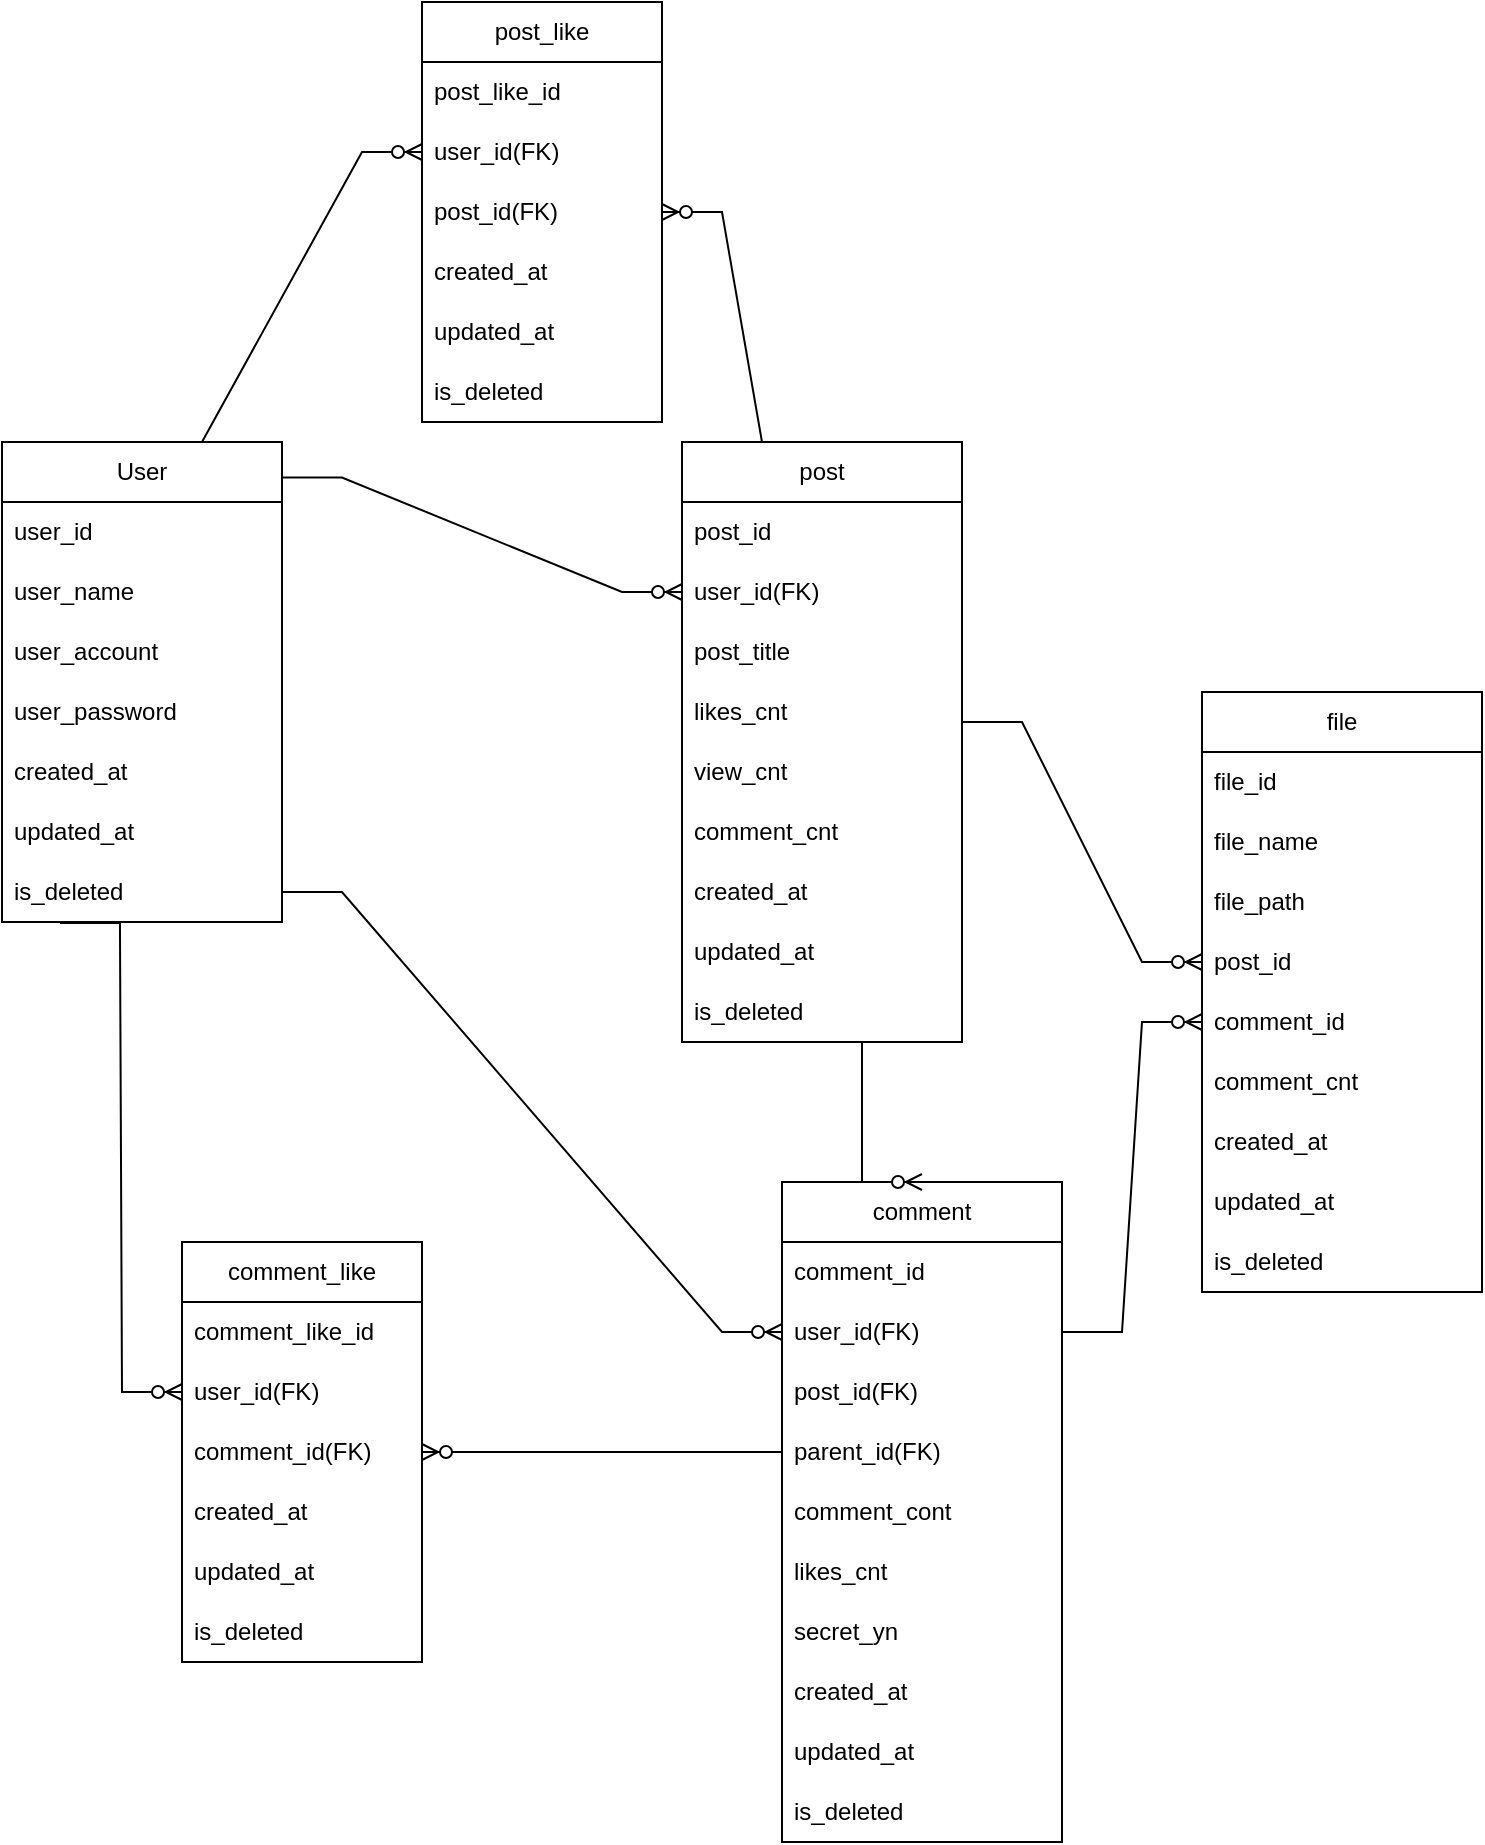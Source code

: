 <mxfile version="27.1.5">
  <diagram name="페이지-1" id="oV876oqFGTkB0m24P0QI">
    <mxGraphModel dx="2145" dy="2110" grid="1" gridSize="10" guides="1" tooltips="1" connect="1" arrows="1" fold="1" page="1" pageScale="1" pageWidth="827" pageHeight="1169" math="0" shadow="0">
      <root>
        <mxCell id="0" />
        <mxCell id="1" parent="0" />
        <mxCell id="vqc1sY70ZHmRKA6yE11s-2" value="User" style="swimlane;fontStyle=0;childLayout=stackLayout;horizontal=1;startSize=30;horizontalStack=0;resizeParent=1;resizeParentMax=0;resizeLast=0;collapsible=1;marginBottom=0;whiteSpace=wrap;html=1;" parent="1" vertex="1">
          <mxGeometry x="20" y="160" width="140" height="240" as="geometry">
            <mxRectangle x="80" y="180" width="70" height="30" as="alternateBounds" />
          </mxGeometry>
        </mxCell>
        <mxCell id="vqc1sY70ZHmRKA6yE11s-3" value="user_id" style="text;strokeColor=none;fillColor=none;align=left;verticalAlign=middle;spacingLeft=4;spacingRight=4;overflow=hidden;points=[[0,0.5],[1,0.5]];portConstraint=eastwest;rotatable=0;whiteSpace=wrap;html=1;" parent="vqc1sY70ZHmRKA6yE11s-2" vertex="1">
          <mxGeometry y="30" width="140" height="30" as="geometry" />
        </mxCell>
        <mxCell id="vqc1sY70ZHmRKA6yE11s-4" value="user_name" style="text;strokeColor=none;fillColor=none;align=left;verticalAlign=middle;spacingLeft=4;spacingRight=4;overflow=hidden;points=[[0,0.5],[1,0.5]];portConstraint=eastwest;rotatable=0;whiteSpace=wrap;html=1;" parent="vqc1sY70ZHmRKA6yE11s-2" vertex="1">
          <mxGeometry y="60" width="140" height="30" as="geometry" />
        </mxCell>
        <mxCell id="vqc1sY70ZHmRKA6yE11s-18" value="user_account" style="text;strokeColor=none;fillColor=none;align=left;verticalAlign=middle;spacingLeft=4;spacingRight=4;overflow=hidden;points=[[0,0.5],[1,0.5]];portConstraint=eastwest;rotatable=0;whiteSpace=wrap;html=1;" parent="vqc1sY70ZHmRKA6yE11s-2" vertex="1">
          <mxGeometry y="90" width="140" height="30" as="geometry" />
        </mxCell>
        <mxCell id="vqc1sY70ZHmRKA6yE11s-19" value="user_password" style="text;strokeColor=none;fillColor=none;align=left;verticalAlign=middle;spacingLeft=4;spacingRight=4;overflow=hidden;points=[[0,0.5],[1,0.5]];portConstraint=eastwest;rotatable=0;whiteSpace=wrap;html=1;" parent="vqc1sY70ZHmRKA6yE11s-2" vertex="1">
          <mxGeometry y="120" width="140" height="30" as="geometry" />
        </mxCell>
        <mxCell id="vqc1sY70ZHmRKA6yE11s-20" value="created_at" style="text;strokeColor=none;fillColor=none;align=left;verticalAlign=middle;spacingLeft=4;spacingRight=4;overflow=hidden;points=[[0,0.5],[1,0.5]];portConstraint=eastwest;rotatable=0;whiteSpace=wrap;html=1;" parent="vqc1sY70ZHmRKA6yE11s-2" vertex="1">
          <mxGeometry y="150" width="140" height="30" as="geometry" />
        </mxCell>
        <mxCell id="vqc1sY70ZHmRKA6yE11s-21" value="updated_at" style="text;strokeColor=none;fillColor=none;align=left;verticalAlign=middle;spacingLeft=4;spacingRight=4;overflow=hidden;points=[[0,0.5],[1,0.5]];portConstraint=eastwest;rotatable=0;whiteSpace=wrap;html=1;" parent="vqc1sY70ZHmRKA6yE11s-2" vertex="1">
          <mxGeometry y="180" width="140" height="30" as="geometry" />
        </mxCell>
        <mxCell id="vqc1sY70ZHmRKA6yE11s-22" value="is_deleted" style="text;strokeColor=none;fillColor=none;align=left;verticalAlign=middle;spacingLeft=4;spacingRight=4;overflow=hidden;points=[[0,0.5],[1,0.5]];portConstraint=eastwest;rotatable=0;whiteSpace=wrap;html=1;" parent="vqc1sY70ZHmRKA6yE11s-2" vertex="1">
          <mxGeometry y="210" width="140" height="30" as="geometry" />
        </mxCell>
        <mxCell id="vqc1sY70ZHmRKA6yE11s-23" value="post" style="swimlane;fontStyle=0;childLayout=stackLayout;horizontal=1;startSize=30;horizontalStack=0;resizeParent=1;resizeParentMax=0;resizeLast=0;collapsible=1;marginBottom=0;whiteSpace=wrap;html=1;" parent="1" vertex="1">
          <mxGeometry x="360" y="160" width="140" height="300" as="geometry">
            <mxRectangle x="80" y="180" width="70" height="30" as="alternateBounds" />
          </mxGeometry>
        </mxCell>
        <mxCell id="vqc1sY70ZHmRKA6yE11s-24" value="post_id" style="text;strokeColor=none;fillColor=none;align=left;verticalAlign=middle;spacingLeft=4;spacingRight=4;overflow=hidden;points=[[0,0.5],[1,0.5]];portConstraint=eastwest;rotatable=0;whiteSpace=wrap;html=1;" parent="vqc1sY70ZHmRKA6yE11s-23" vertex="1">
          <mxGeometry y="30" width="140" height="30" as="geometry" />
        </mxCell>
        <mxCell id="vqc1sY70ZHmRKA6yE11s-41" value="user_id(FK)" style="text;strokeColor=none;fillColor=none;align=left;verticalAlign=middle;spacingLeft=4;spacingRight=4;overflow=hidden;points=[[0,0.5],[1,0.5]];portConstraint=eastwest;rotatable=0;whiteSpace=wrap;html=1;" parent="vqc1sY70ZHmRKA6yE11s-23" vertex="1">
          <mxGeometry y="60" width="140" height="30" as="geometry" />
        </mxCell>
        <mxCell id="vqc1sY70ZHmRKA6yE11s-25" value="post_title" style="text;strokeColor=none;fillColor=none;align=left;verticalAlign=middle;spacingLeft=4;spacingRight=4;overflow=hidden;points=[[0,0.5],[1,0.5]];portConstraint=eastwest;rotatable=0;whiteSpace=wrap;html=1;" parent="vqc1sY70ZHmRKA6yE11s-23" vertex="1">
          <mxGeometry y="90" width="140" height="30" as="geometry" />
        </mxCell>
        <mxCell id="vqc1sY70ZHmRKA6yE11s-26" value="likes_cnt" style="text;strokeColor=none;fillColor=none;align=left;verticalAlign=middle;spacingLeft=4;spacingRight=4;overflow=hidden;points=[[0,0.5],[1,0.5]];portConstraint=eastwest;rotatable=0;whiteSpace=wrap;html=1;" parent="vqc1sY70ZHmRKA6yE11s-23" vertex="1">
          <mxGeometry y="120" width="140" height="30" as="geometry" />
        </mxCell>
        <mxCell id="vqc1sY70ZHmRKA6yE11s-27" value="view_cnt" style="text;strokeColor=none;fillColor=none;align=left;verticalAlign=middle;spacingLeft=4;spacingRight=4;overflow=hidden;points=[[0,0.5],[1,0.5]];portConstraint=eastwest;rotatable=0;whiteSpace=wrap;html=1;" parent="vqc1sY70ZHmRKA6yE11s-23" vertex="1">
          <mxGeometry y="150" width="140" height="30" as="geometry" />
        </mxCell>
        <mxCell id="vqc1sY70ZHmRKA6yE11s-28" value="comment_cnt" style="text;strokeColor=none;fillColor=none;align=left;verticalAlign=middle;spacingLeft=4;spacingRight=4;overflow=hidden;points=[[0,0.5],[1,0.5]];portConstraint=eastwest;rotatable=0;whiteSpace=wrap;html=1;" parent="vqc1sY70ZHmRKA6yE11s-23" vertex="1">
          <mxGeometry y="180" width="140" height="30" as="geometry" />
        </mxCell>
        <mxCell id="vqc1sY70ZHmRKA6yE11s-29" value="created_at" style="text;strokeColor=none;fillColor=none;align=left;verticalAlign=middle;spacingLeft=4;spacingRight=4;overflow=hidden;points=[[0,0.5],[1,0.5]];portConstraint=eastwest;rotatable=0;whiteSpace=wrap;html=1;" parent="vqc1sY70ZHmRKA6yE11s-23" vertex="1">
          <mxGeometry y="210" width="140" height="30" as="geometry" />
        </mxCell>
        <mxCell id="vqc1sY70ZHmRKA6yE11s-31" value="updated_at" style="text;strokeColor=none;fillColor=none;align=left;verticalAlign=middle;spacingLeft=4;spacingRight=4;overflow=hidden;points=[[0,0.5],[1,0.5]];portConstraint=eastwest;rotatable=0;whiteSpace=wrap;html=1;" parent="vqc1sY70ZHmRKA6yE11s-23" vertex="1">
          <mxGeometry y="240" width="140" height="30" as="geometry" />
        </mxCell>
        <mxCell id="vqc1sY70ZHmRKA6yE11s-30" value="is_deleted" style="text;strokeColor=none;fillColor=none;align=left;verticalAlign=middle;spacingLeft=4;spacingRight=4;overflow=hidden;points=[[0,0.5],[1,0.5]];portConstraint=eastwest;rotatable=0;whiteSpace=wrap;html=1;" parent="vqc1sY70ZHmRKA6yE11s-23" vertex="1">
          <mxGeometry y="270" width="140" height="30" as="geometry" />
        </mxCell>
        <mxCell id="vqc1sY70ZHmRKA6yE11s-32" value="comment" style="swimlane;fontStyle=0;childLayout=stackLayout;horizontal=1;startSize=30;horizontalStack=0;resizeParent=1;resizeParentMax=0;resizeLast=0;collapsible=1;marginBottom=0;whiteSpace=wrap;html=1;" parent="1" vertex="1">
          <mxGeometry x="410" y="530" width="140" height="330" as="geometry">
            <mxRectangle x="80" y="180" width="70" height="30" as="alternateBounds" />
          </mxGeometry>
        </mxCell>
        <mxCell id="vqc1sY70ZHmRKA6yE11s-33" value="comment_id" style="text;strokeColor=none;fillColor=none;align=left;verticalAlign=middle;spacingLeft=4;spacingRight=4;overflow=hidden;points=[[0,0.5],[1,0.5]];portConstraint=eastwest;rotatable=0;whiteSpace=wrap;html=1;" parent="vqc1sY70ZHmRKA6yE11s-32" vertex="1">
          <mxGeometry y="30" width="140" height="30" as="geometry" />
        </mxCell>
        <mxCell id="vqc1sY70ZHmRKA6yE11s-42" value="user_id(FK)" style="text;strokeColor=none;fillColor=none;align=left;verticalAlign=middle;spacingLeft=4;spacingRight=4;overflow=hidden;points=[[0,0.5],[1,0.5]];portConstraint=eastwest;rotatable=0;whiteSpace=wrap;html=1;" parent="vqc1sY70ZHmRKA6yE11s-32" vertex="1">
          <mxGeometry y="60" width="140" height="30" as="geometry" />
        </mxCell>
        <mxCell id="vqc1sY70ZHmRKA6yE11s-43" value="post_id(FK)" style="text;strokeColor=none;fillColor=none;align=left;verticalAlign=middle;spacingLeft=4;spacingRight=4;overflow=hidden;points=[[0,0.5],[1,0.5]];portConstraint=eastwest;rotatable=0;whiteSpace=wrap;html=1;" parent="vqc1sY70ZHmRKA6yE11s-32" vertex="1">
          <mxGeometry y="90" width="140" height="30" as="geometry" />
        </mxCell>
        <mxCell id="vqc1sY70ZHmRKA6yE11s-44" value="parent_id(FK)" style="text;strokeColor=none;fillColor=none;align=left;verticalAlign=middle;spacingLeft=4;spacingRight=4;overflow=hidden;points=[[0,0.5],[1,0.5]];portConstraint=eastwest;rotatable=0;whiteSpace=wrap;html=1;" parent="vqc1sY70ZHmRKA6yE11s-32" vertex="1">
          <mxGeometry y="120" width="140" height="30" as="geometry" />
        </mxCell>
        <mxCell id="vqc1sY70ZHmRKA6yE11s-34" value="comment_cont" style="text;strokeColor=none;fillColor=none;align=left;verticalAlign=middle;spacingLeft=4;spacingRight=4;overflow=hidden;points=[[0,0.5],[1,0.5]];portConstraint=eastwest;rotatable=0;whiteSpace=wrap;html=1;" parent="vqc1sY70ZHmRKA6yE11s-32" vertex="1">
          <mxGeometry y="150" width="140" height="30" as="geometry" />
        </mxCell>
        <mxCell id="vqc1sY70ZHmRKA6yE11s-35" value="likes_cnt" style="text;strokeColor=none;fillColor=none;align=left;verticalAlign=middle;spacingLeft=4;spacingRight=4;overflow=hidden;points=[[0,0.5],[1,0.5]];portConstraint=eastwest;rotatable=0;whiteSpace=wrap;html=1;" parent="vqc1sY70ZHmRKA6yE11s-32" vertex="1">
          <mxGeometry y="180" width="140" height="30" as="geometry" />
        </mxCell>
        <mxCell id="vqc1sY70ZHmRKA6yE11s-37" value="secret_yn" style="text;strokeColor=none;fillColor=none;align=left;verticalAlign=middle;spacingLeft=4;spacingRight=4;overflow=hidden;points=[[0,0.5],[1,0.5]];portConstraint=eastwest;rotatable=0;whiteSpace=wrap;html=1;" parent="vqc1sY70ZHmRKA6yE11s-32" vertex="1">
          <mxGeometry y="210" width="140" height="30" as="geometry" />
        </mxCell>
        <mxCell id="vqc1sY70ZHmRKA6yE11s-38" value="created_at" style="text;strokeColor=none;fillColor=none;align=left;verticalAlign=middle;spacingLeft=4;spacingRight=4;overflow=hidden;points=[[0,0.5],[1,0.5]];portConstraint=eastwest;rotatable=0;whiteSpace=wrap;html=1;" parent="vqc1sY70ZHmRKA6yE11s-32" vertex="1">
          <mxGeometry y="240" width="140" height="30" as="geometry" />
        </mxCell>
        <mxCell id="vqc1sY70ZHmRKA6yE11s-39" value="updated_at" style="text;strokeColor=none;fillColor=none;align=left;verticalAlign=middle;spacingLeft=4;spacingRight=4;overflow=hidden;points=[[0,0.5],[1,0.5]];portConstraint=eastwest;rotatable=0;whiteSpace=wrap;html=1;" parent="vqc1sY70ZHmRKA6yE11s-32" vertex="1">
          <mxGeometry y="270" width="140" height="30" as="geometry" />
        </mxCell>
        <mxCell id="vqc1sY70ZHmRKA6yE11s-40" value="is_deleted" style="text;strokeColor=none;fillColor=none;align=left;verticalAlign=middle;spacingLeft=4;spacingRight=4;overflow=hidden;points=[[0,0.5],[1,0.5]];portConstraint=eastwest;rotatable=0;whiteSpace=wrap;html=1;" parent="vqc1sY70ZHmRKA6yE11s-32" vertex="1">
          <mxGeometry y="300" width="140" height="30" as="geometry" />
        </mxCell>
        <mxCell id="vqc1sY70ZHmRKA6yE11s-45" value="file" style="swimlane;fontStyle=0;childLayout=stackLayout;horizontal=1;startSize=30;horizontalStack=0;resizeParent=1;resizeParentMax=0;resizeLast=0;collapsible=1;marginBottom=0;whiteSpace=wrap;html=1;" parent="1" vertex="1">
          <mxGeometry x="620" y="285" width="140" height="300" as="geometry">
            <mxRectangle x="80" y="180" width="70" height="30" as="alternateBounds" />
          </mxGeometry>
        </mxCell>
        <mxCell id="vqc1sY70ZHmRKA6yE11s-46" value="file_id" style="text;strokeColor=none;fillColor=none;align=left;verticalAlign=middle;spacingLeft=4;spacingRight=4;overflow=hidden;points=[[0,0.5],[1,0.5]];portConstraint=eastwest;rotatable=0;whiteSpace=wrap;html=1;" parent="vqc1sY70ZHmRKA6yE11s-45" vertex="1">
          <mxGeometry y="30" width="140" height="30" as="geometry" />
        </mxCell>
        <mxCell id="vqc1sY70ZHmRKA6yE11s-47" value="file_name" style="text;strokeColor=none;fillColor=none;align=left;verticalAlign=middle;spacingLeft=4;spacingRight=4;overflow=hidden;points=[[0,0.5],[1,0.5]];portConstraint=eastwest;rotatable=0;whiteSpace=wrap;html=1;" parent="vqc1sY70ZHmRKA6yE11s-45" vertex="1">
          <mxGeometry y="60" width="140" height="30" as="geometry" />
        </mxCell>
        <mxCell id="vqc1sY70ZHmRKA6yE11s-49" value="file_path" style="text;strokeColor=none;fillColor=none;align=left;verticalAlign=middle;spacingLeft=4;spacingRight=4;overflow=hidden;points=[[0,0.5],[1,0.5]];portConstraint=eastwest;rotatable=0;whiteSpace=wrap;html=1;" parent="vqc1sY70ZHmRKA6yE11s-45" vertex="1">
          <mxGeometry y="90" width="140" height="30" as="geometry" />
        </mxCell>
        <mxCell id="guiimkeXZtamXeGer9NC-1" value="post_id" style="text;strokeColor=none;fillColor=none;align=left;verticalAlign=middle;spacingLeft=4;spacingRight=4;overflow=hidden;points=[[0,0.5],[1,0.5]];portConstraint=eastwest;rotatable=0;whiteSpace=wrap;html=1;" vertex="1" parent="vqc1sY70ZHmRKA6yE11s-45">
          <mxGeometry y="120" width="140" height="30" as="geometry" />
        </mxCell>
        <mxCell id="guiimkeXZtamXeGer9NC-2" value="comment_id" style="text;strokeColor=none;fillColor=none;align=left;verticalAlign=middle;spacingLeft=4;spacingRight=4;overflow=hidden;points=[[0,0.5],[1,0.5]];portConstraint=eastwest;rotatable=0;whiteSpace=wrap;html=1;" vertex="1" parent="vqc1sY70ZHmRKA6yE11s-45">
          <mxGeometry y="150" width="140" height="30" as="geometry" />
        </mxCell>
        <mxCell id="vqc1sY70ZHmRKA6yE11s-51" value="comment_cnt" style="text;strokeColor=none;fillColor=none;align=left;verticalAlign=middle;spacingLeft=4;spacingRight=4;overflow=hidden;points=[[0,0.5],[1,0.5]];portConstraint=eastwest;rotatable=0;whiteSpace=wrap;html=1;" parent="vqc1sY70ZHmRKA6yE11s-45" vertex="1">
          <mxGeometry y="180" width="140" height="30" as="geometry" />
        </mxCell>
        <mxCell id="vqc1sY70ZHmRKA6yE11s-52" value="created_at" style="text;strokeColor=none;fillColor=none;align=left;verticalAlign=middle;spacingLeft=4;spacingRight=4;overflow=hidden;points=[[0,0.5],[1,0.5]];portConstraint=eastwest;rotatable=0;whiteSpace=wrap;html=1;" parent="vqc1sY70ZHmRKA6yE11s-45" vertex="1">
          <mxGeometry y="210" width="140" height="30" as="geometry" />
        </mxCell>
        <mxCell id="vqc1sY70ZHmRKA6yE11s-53" value="updated_at" style="text;strokeColor=none;fillColor=none;align=left;verticalAlign=middle;spacingLeft=4;spacingRight=4;overflow=hidden;points=[[0,0.5],[1,0.5]];portConstraint=eastwest;rotatable=0;whiteSpace=wrap;html=1;" parent="vqc1sY70ZHmRKA6yE11s-45" vertex="1">
          <mxGeometry y="240" width="140" height="30" as="geometry" />
        </mxCell>
        <mxCell id="vqc1sY70ZHmRKA6yE11s-54" value="is_deleted" style="text;strokeColor=none;fillColor=none;align=left;verticalAlign=middle;spacingLeft=4;spacingRight=4;overflow=hidden;points=[[0,0.5],[1,0.5]];portConstraint=eastwest;rotatable=0;whiteSpace=wrap;html=1;" parent="vqc1sY70ZHmRKA6yE11s-45" vertex="1">
          <mxGeometry y="270" width="140" height="30" as="geometry" />
        </mxCell>
        <mxCell id="guiimkeXZtamXeGer9NC-16" value="" style="edgeStyle=entityRelationEdgeStyle;fontSize=12;html=1;endArrow=ERzeroToMany;endFill=1;rounded=0;exitX=1;exitY=0.074;exitDx=0;exitDy=0;exitPerimeter=0;entryX=0;entryY=0.5;entryDx=0;entryDy=0;" edge="1" parent="1" source="vqc1sY70ZHmRKA6yE11s-2" target="vqc1sY70ZHmRKA6yE11s-41">
          <mxGeometry width="100" height="100" relative="1" as="geometry">
            <mxPoint x="290" y="130" as="sourcePoint" />
            <mxPoint x="390" y="30" as="targetPoint" />
          </mxGeometry>
        </mxCell>
        <mxCell id="guiimkeXZtamXeGer9NC-18" value="" style="edgeStyle=entityRelationEdgeStyle;fontSize=12;html=1;endArrow=ERzeroToMany;endFill=1;rounded=0;entryX=0;entryY=0.5;entryDx=0;entryDy=0;" edge="1" parent="1" source="vqc1sY70ZHmRKA6yE11s-22" target="vqc1sY70ZHmRKA6yE11s-42">
          <mxGeometry width="100" height="100" relative="1" as="geometry">
            <mxPoint x="130" y="430" as="sourcePoint" />
            <mxPoint x="250" y="532" as="targetPoint" />
          </mxGeometry>
        </mxCell>
        <mxCell id="guiimkeXZtamXeGer9NC-19" value="" style="edgeStyle=entityRelationEdgeStyle;fontSize=12;html=1;endArrow=ERzeroToMany;endFill=1;rounded=0;exitX=1;exitY=0.074;exitDx=0;exitDy=0;exitPerimeter=0;entryX=0;entryY=0.5;entryDx=0;entryDy=0;" edge="1" parent="1" target="guiimkeXZtamXeGer9NC-1">
          <mxGeometry width="100" height="100" relative="1" as="geometry">
            <mxPoint x="500" y="300" as="sourcePoint" />
            <mxPoint x="620" y="402" as="targetPoint" />
          </mxGeometry>
        </mxCell>
        <mxCell id="guiimkeXZtamXeGer9NC-20" value="" style="edgeStyle=entityRelationEdgeStyle;fontSize=12;html=1;endArrow=ERzeroToMany;endFill=1;rounded=0;exitX=1;exitY=0.5;exitDx=0;exitDy=0;entryX=0;entryY=0.5;entryDx=0;entryDy=0;" edge="1" parent="1" source="vqc1sY70ZHmRKA6yE11s-42" target="guiimkeXZtamXeGer9NC-2">
          <mxGeometry width="100" height="100" relative="1" as="geometry">
            <mxPoint x="550" y="360" as="sourcePoint" />
            <mxPoint x="670" y="462" as="targetPoint" />
          </mxGeometry>
        </mxCell>
        <mxCell id="guiimkeXZtamXeGer9NC-25" value="" style="edgeStyle=entityRelationEdgeStyle;fontSize=12;html=1;endArrow=ERzeroToMany;endFill=1;rounded=0;exitX=1;exitY=0.074;exitDx=0;exitDy=0;exitPerimeter=0;entryX=0.5;entryY=0;entryDx=0;entryDy=0;" edge="1" parent="1" target="vqc1sY70ZHmRKA6yE11s-32">
          <mxGeometry width="100" height="100" relative="1" as="geometry">
            <mxPoint x="420" y="460" as="sourcePoint" />
            <mxPoint x="540" y="580" as="targetPoint" />
          </mxGeometry>
        </mxCell>
        <mxCell id="guiimkeXZtamXeGer9NC-26" value="post_like" style="swimlane;fontStyle=0;childLayout=stackLayout;horizontal=1;startSize=30;horizontalStack=0;resizeParent=1;resizeParentMax=0;resizeLast=0;collapsible=1;marginBottom=0;whiteSpace=wrap;html=1;" vertex="1" parent="1">
          <mxGeometry x="230" y="-60" width="120" height="210" as="geometry">
            <mxRectangle x="80" y="180" width="70" height="30" as="alternateBounds" />
          </mxGeometry>
        </mxCell>
        <mxCell id="guiimkeXZtamXeGer9NC-27" value="post_like_id" style="text;strokeColor=none;fillColor=none;align=left;verticalAlign=middle;spacingLeft=4;spacingRight=4;overflow=hidden;points=[[0,0.5],[1,0.5]];portConstraint=eastwest;rotatable=0;whiteSpace=wrap;html=1;" vertex="1" parent="guiimkeXZtamXeGer9NC-26">
          <mxGeometry y="30" width="120" height="30" as="geometry" />
        </mxCell>
        <mxCell id="guiimkeXZtamXeGer9NC-28" value="user_id(FK)" style="text;strokeColor=none;fillColor=none;align=left;verticalAlign=middle;spacingLeft=4;spacingRight=4;overflow=hidden;points=[[0,0.5],[1,0.5]];portConstraint=eastwest;rotatable=0;whiteSpace=wrap;html=1;" vertex="1" parent="guiimkeXZtamXeGer9NC-26">
          <mxGeometry y="60" width="120" height="30" as="geometry" />
        </mxCell>
        <mxCell id="guiimkeXZtamXeGer9NC-29" value="post_id(FK)" style="text;strokeColor=none;fillColor=none;align=left;verticalAlign=middle;spacingLeft=4;spacingRight=4;overflow=hidden;points=[[0,0.5],[1,0.5]];portConstraint=eastwest;rotatable=0;whiteSpace=wrap;html=1;" vertex="1" parent="guiimkeXZtamXeGer9NC-26">
          <mxGeometry y="90" width="120" height="30" as="geometry" />
        </mxCell>
        <mxCell id="guiimkeXZtamXeGer9NC-31" value="created_at" style="text;strokeColor=none;fillColor=none;align=left;verticalAlign=middle;spacingLeft=4;spacingRight=4;overflow=hidden;points=[[0,0.5],[1,0.5]];portConstraint=eastwest;rotatable=0;whiteSpace=wrap;html=1;" vertex="1" parent="guiimkeXZtamXeGer9NC-26">
          <mxGeometry y="120" width="120" height="30" as="geometry" />
        </mxCell>
        <mxCell id="guiimkeXZtamXeGer9NC-32" value="updated_at" style="text;strokeColor=none;fillColor=none;align=left;verticalAlign=middle;spacingLeft=4;spacingRight=4;overflow=hidden;points=[[0,0.5],[1,0.5]];portConstraint=eastwest;rotatable=0;whiteSpace=wrap;html=1;" vertex="1" parent="guiimkeXZtamXeGer9NC-26">
          <mxGeometry y="150" width="120" height="30" as="geometry" />
        </mxCell>
        <mxCell id="guiimkeXZtamXeGer9NC-33" value="is_deleted" style="text;strokeColor=none;fillColor=none;align=left;verticalAlign=middle;spacingLeft=4;spacingRight=4;overflow=hidden;points=[[0,0.5],[1,0.5]];portConstraint=eastwest;rotatable=0;whiteSpace=wrap;html=1;" vertex="1" parent="guiimkeXZtamXeGer9NC-26">
          <mxGeometry y="180" width="120" height="30" as="geometry" />
        </mxCell>
        <mxCell id="guiimkeXZtamXeGer9NC-43" value="" style="edgeStyle=entityRelationEdgeStyle;fontSize=12;html=1;endArrow=ERzeroToMany;endFill=1;rounded=0;exitX=0.5;exitY=0;exitDx=0;exitDy=0;entryX=0;entryY=0.5;entryDx=0;entryDy=0;" edge="1" parent="1" source="vqc1sY70ZHmRKA6yE11s-2" target="guiimkeXZtamXeGer9NC-28">
          <mxGeometry width="100" height="100" relative="1" as="geometry">
            <mxPoint x="140" y="80" as="sourcePoint" />
            <mxPoint x="240" y="-20" as="targetPoint" />
          </mxGeometry>
        </mxCell>
        <mxCell id="guiimkeXZtamXeGer9NC-45" value="" style="edgeStyle=entityRelationEdgeStyle;fontSize=12;html=1;endArrow=ERzeroToMany;endFill=1;rounded=0;exitX=0.5;exitY=0;exitDx=0;exitDy=0;entryX=1;entryY=0.5;entryDx=0;entryDy=0;" edge="1" parent="1" source="vqc1sY70ZHmRKA6yE11s-23" target="guiimkeXZtamXeGer9NC-29">
          <mxGeometry width="100" height="100" relative="1" as="geometry">
            <mxPoint x="200" y="240" as="sourcePoint" />
            <mxPoint x="270" y="60" as="targetPoint" />
          </mxGeometry>
        </mxCell>
        <mxCell id="guiimkeXZtamXeGer9NC-46" value="comment_like" style="swimlane;fontStyle=0;childLayout=stackLayout;horizontal=1;startSize=30;horizontalStack=0;resizeParent=1;resizeParentMax=0;resizeLast=0;collapsible=1;marginBottom=0;whiteSpace=wrap;html=1;" vertex="1" parent="1">
          <mxGeometry x="110" y="560" width="120" height="210" as="geometry">
            <mxRectangle x="80" y="180" width="70" height="30" as="alternateBounds" />
          </mxGeometry>
        </mxCell>
        <mxCell id="guiimkeXZtamXeGer9NC-47" value="comment_like_id" style="text;strokeColor=none;fillColor=none;align=left;verticalAlign=middle;spacingLeft=4;spacingRight=4;overflow=hidden;points=[[0,0.5],[1,0.5]];portConstraint=eastwest;rotatable=0;whiteSpace=wrap;html=1;" vertex="1" parent="guiimkeXZtamXeGer9NC-46">
          <mxGeometry y="30" width="120" height="30" as="geometry" />
        </mxCell>
        <mxCell id="guiimkeXZtamXeGer9NC-48" value="user_id(FK)" style="text;strokeColor=none;fillColor=none;align=left;verticalAlign=middle;spacingLeft=4;spacingRight=4;overflow=hidden;points=[[0,0.5],[1,0.5]];portConstraint=eastwest;rotatable=0;whiteSpace=wrap;html=1;" vertex="1" parent="guiimkeXZtamXeGer9NC-46">
          <mxGeometry y="60" width="120" height="30" as="geometry" />
        </mxCell>
        <mxCell id="guiimkeXZtamXeGer9NC-49" value="comment_id(FK)" style="text;strokeColor=none;fillColor=none;align=left;verticalAlign=middle;spacingLeft=4;spacingRight=4;overflow=hidden;points=[[0,0.5],[1,0.5]];portConstraint=eastwest;rotatable=0;whiteSpace=wrap;html=1;" vertex="1" parent="guiimkeXZtamXeGer9NC-46">
          <mxGeometry y="90" width="120" height="30" as="geometry" />
        </mxCell>
        <mxCell id="guiimkeXZtamXeGer9NC-50" value="created_at" style="text;strokeColor=none;fillColor=none;align=left;verticalAlign=middle;spacingLeft=4;spacingRight=4;overflow=hidden;points=[[0,0.5],[1,0.5]];portConstraint=eastwest;rotatable=0;whiteSpace=wrap;html=1;" vertex="1" parent="guiimkeXZtamXeGer9NC-46">
          <mxGeometry y="120" width="120" height="30" as="geometry" />
        </mxCell>
        <mxCell id="guiimkeXZtamXeGer9NC-51" value="updated_at" style="text;strokeColor=none;fillColor=none;align=left;verticalAlign=middle;spacingLeft=4;spacingRight=4;overflow=hidden;points=[[0,0.5],[1,0.5]];portConstraint=eastwest;rotatable=0;whiteSpace=wrap;html=1;" vertex="1" parent="guiimkeXZtamXeGer9NC-46">
          <mxGeometry y="150" width="120" height="30" as="geometry" />
        </mxCell>
        <mxCell id="guiimkeXZtamXeGer9NC-52" value="is_deleted" style="text;strokeColor=none;fillColor=none;align=left;verticalAlign=middle;spacingLeft=4;spacingRight=4;overflow=hidden;points=[[0,0.5],[1,0.5]];portConstraint=eastwest;rotatable=0;whiteSpace=wrap;html=1;" vertex="1" parent="guiimkeXZtamXeGer9NC-46">
          <mxGeometry y="180" width="120" height="30" as="geometry" />
        </mxCell>
        <mxCell id="guiimkeXZtamXeGer9NC-55" value="" style="edgeStyle=entityRelationEdgeStyle;fontSize=12;html=1;endArrow=ERzeroToMany;endFill=1;rounded=0;entryX=0;entryY=0.5;entryDx=0;entryDy=0;exitX=0.207;exitY=1.016;exitDx=0;exitDy=0;exitPerimeter=0;" edge="1" parent="1" source="vqc1sY70ZHmRKA6yE11s-22" target="guiimkeXZtamXeGer9NC-48">
          <mxGeometry width="100" height="100" relative="1" as="geometry">
            <mxPoint x="50" y="420" as="sourcePoint" />
            <mxPoint x="240" y="680" as="targetPoint" />
            <Array as="points">
              <mxPoint x="40" y="490" />
            </Array>
          </mxGeometry>
        </mxCell>
        <mxCell id="guiimkeXZtamXeGer9NC-56" value="" style="edgeStyle=entityRelationEdgeStyle;fontSize=12;html=1;endArrow=ERzeroToMany;endFill=1;rounded=0;exitX=0;exitY=0.5;exitDx=0;exitDy=0;entryX=1;entryY=0.5;entryDx=0;entryDy=0;" edge="1" parent="1" source="vqc1sY70ZHmRKA6yE11s-44" target="guiimkeXZtamXeGer9NC-49">
          <mxGeometry width="100" height="100" relative="1" as="geometry">
            <mxPoint x="250" y="500" as="sourcePoint" />
            <mxPoint x="300" y="780" as="targetPoint" />
          </mxGeometry>
        </mxCell>
      </root>
    </mxGraphModel>
  </diagram>
</mxfile>
